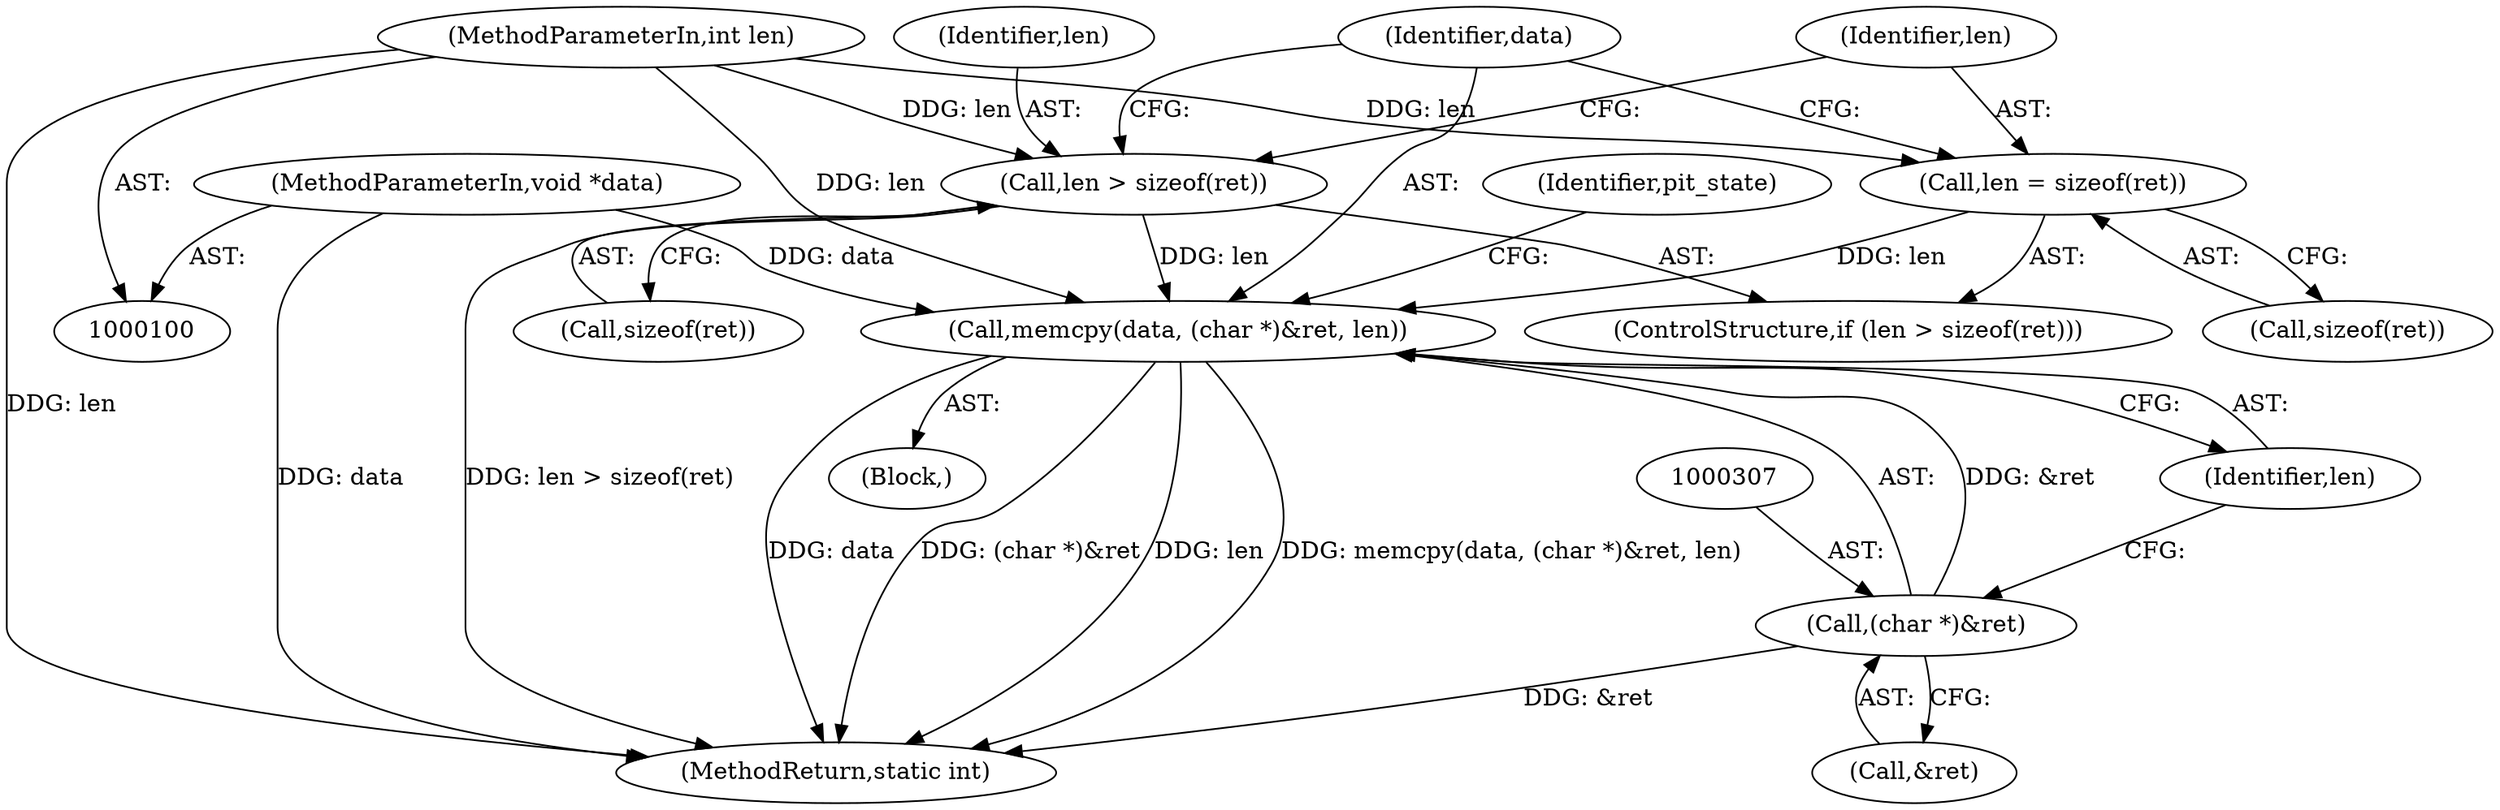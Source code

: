 digraph "0_linux_ee73f656a604d5aa9df86a97102e4e462dd79924@API" {
"1000304" [label="(Call,memcpy(data, (char *)&ret, len))"];
"1000104" [label="(MethodParameterIn,void *data)"];
"1000306" [label="(Call,(char *)&ret)"];
"1000300" [label="(Call,len = sizeof(ret))"];
"1000103" [label="(MethodParameterIn,int len)"];
"1000296" [label="(Call,len > sizeof(ret))"];
"1000298" [label="(Call,sizeof(ret))"];
"1000295" [label="(ControlStructure,if (len > sizeof(ret)))"];
"1000302" [label="(Call,sizeof(ret))"];
"1000304" [label="(Call,memcpy(data, (char *)&ret, len))"];
"1000297" [label="(Identifier,len)"];
"1000105" [label="(Block,)"];
"1000310" [label="(Identifier,len)"];
"1000104" [label="(MethodParameterIn,void *data)"];
"1000306" [label="(Call,(char *)&ret)"];
"1000103" [label="(MethodParameterIn,int len)"];
"1000318" [label="(MethodReturn,static int)"];
"1000308" [label="(Call,&ret)"];
"1000314" [label="(Identifier,pit_state)"];
"1000296" [label="(Call,len > sizeof(ret))"];
"1000305" [label="(Identifier,data)"];
"1000300" [label="(Call,len = sizeof(ret))"];
"1000301" [label="(Identifier,len)"];
"1000304" -> "1000105"  [label="AST: "];
"1000304" -> "1000310"  [label="CFG: "];
"1000305" -> "1000304"  [label="AST: "];
"1000306" -> "1000304"  [label="AST: "];
"1000310" -> "1000304"  [label="AST: "];
"1000314" -> "1000304"  [label="CFG: "];
"1000304" -> "1000318"  [label="DDG: (char *)&ret"];
"1000304" -> "1000318"  [label="DDG: len"];
"1000304" -> "1000318"  [label="DDG: memcpy(data, (char *)&ret, len)"];
"1000304" -> "1000318"  [label="DDG: data"];
"1000104" -> "1000304"  [label="DDG: data"];
"1000306" -> "1000304"  [label="DDG: &ret"];
"1000300" -> "1000304"  [label="DDG: len"];
"1000296" -> "1000304"  [label="DDG: len"];
"1000103" -> "1000304"  [label="DDG: len"];
"1000104" -> "1000100"  [label="AST: "];
"1000104" -> "1000318"  [label="DDG: data"];
"1000306" -> "1000308"  [label="CFG: "];
"1000307" -> "1000306"  [label="AST: "];
"1000308" -> "1000306"  [label="AST: "];
"1000310" -> "1000306"  [label="CFG: "];
"1000306" -> "1000318"  [label="DDG: &ret"];
"1000300" -> "1000295"  [label="AST: "];
"1000300" -> "1000302"  [label="CFG: "];
"1000301" -> "1000300"  [label="AST: "];
"1000302" -> "1000300"  [label="AST: "];
"1000305" -> "1000300"  [label="CFG: "];
"1000103" -> "1000300"  [label="DDG: len"];
"1000103" -> "1000100"  [label="AST: "];
"1000103" -> "1000318"  [label="DDG: len"];
"1000103" -> "1000296"  [label="DDG: len"];
"1000296" -> "1000295"  [label="AST: "];
"1000296" -> "1000298"  [label="CFG: "];
"1000297" -> "1000296"  [label="AST: "];
"1000298" -> "1000296"  [label="AST: "];
"1000301" -> "1000296"  [label="CFG: "];
"1000305" -> "1000296"  [label="CFG: "];
"1000296" -> "1000318"  [label="DDG: len > sizeof(ret)"];
}
